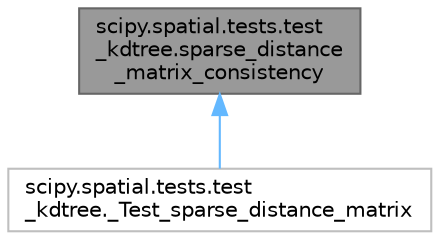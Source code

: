 digraph "scipy.spatial.tests.test_kdtree.sparse_distance_matrix_consistency"
{
 // LATEX_PDF_SIZE
  bgcolor="transparent";
  edge [fontname=Helvetica,fontsize=10,labelfontname=Helvetica,labelfontsize=10];
  node [fontname=Helvetica,fontsize=10,shape=box,height=0.2,width=0.4];
  Node1 [id="Node000001",label="scipy.spatial.tests.test\l_kdtree.sparse_distance\l_matrix_consistency",height=0.2,width=0.4,color="gray40", fillcolor="grey60", style="filled", fontcolor="black",tooltip=" "];
  Node1 -> Node2 [id="edge1_Node000001_Node000002",dir="back",color="steelblue1",style="solid",tooltip=" "];
  Node2 [id="Node000002",label="scipy.spatial.tests.test\l_kdtree._Test_sparse_distance_matrix",height=0.2,width=0.4,color="grey75", fillcolor="white", style="filled",URL="$da/d17/classscipy_1_1spatial_1_1tests_1_1test__kdtree_1_1__Test__sparse__distance__matrix.html",tooltip=" "];
}
